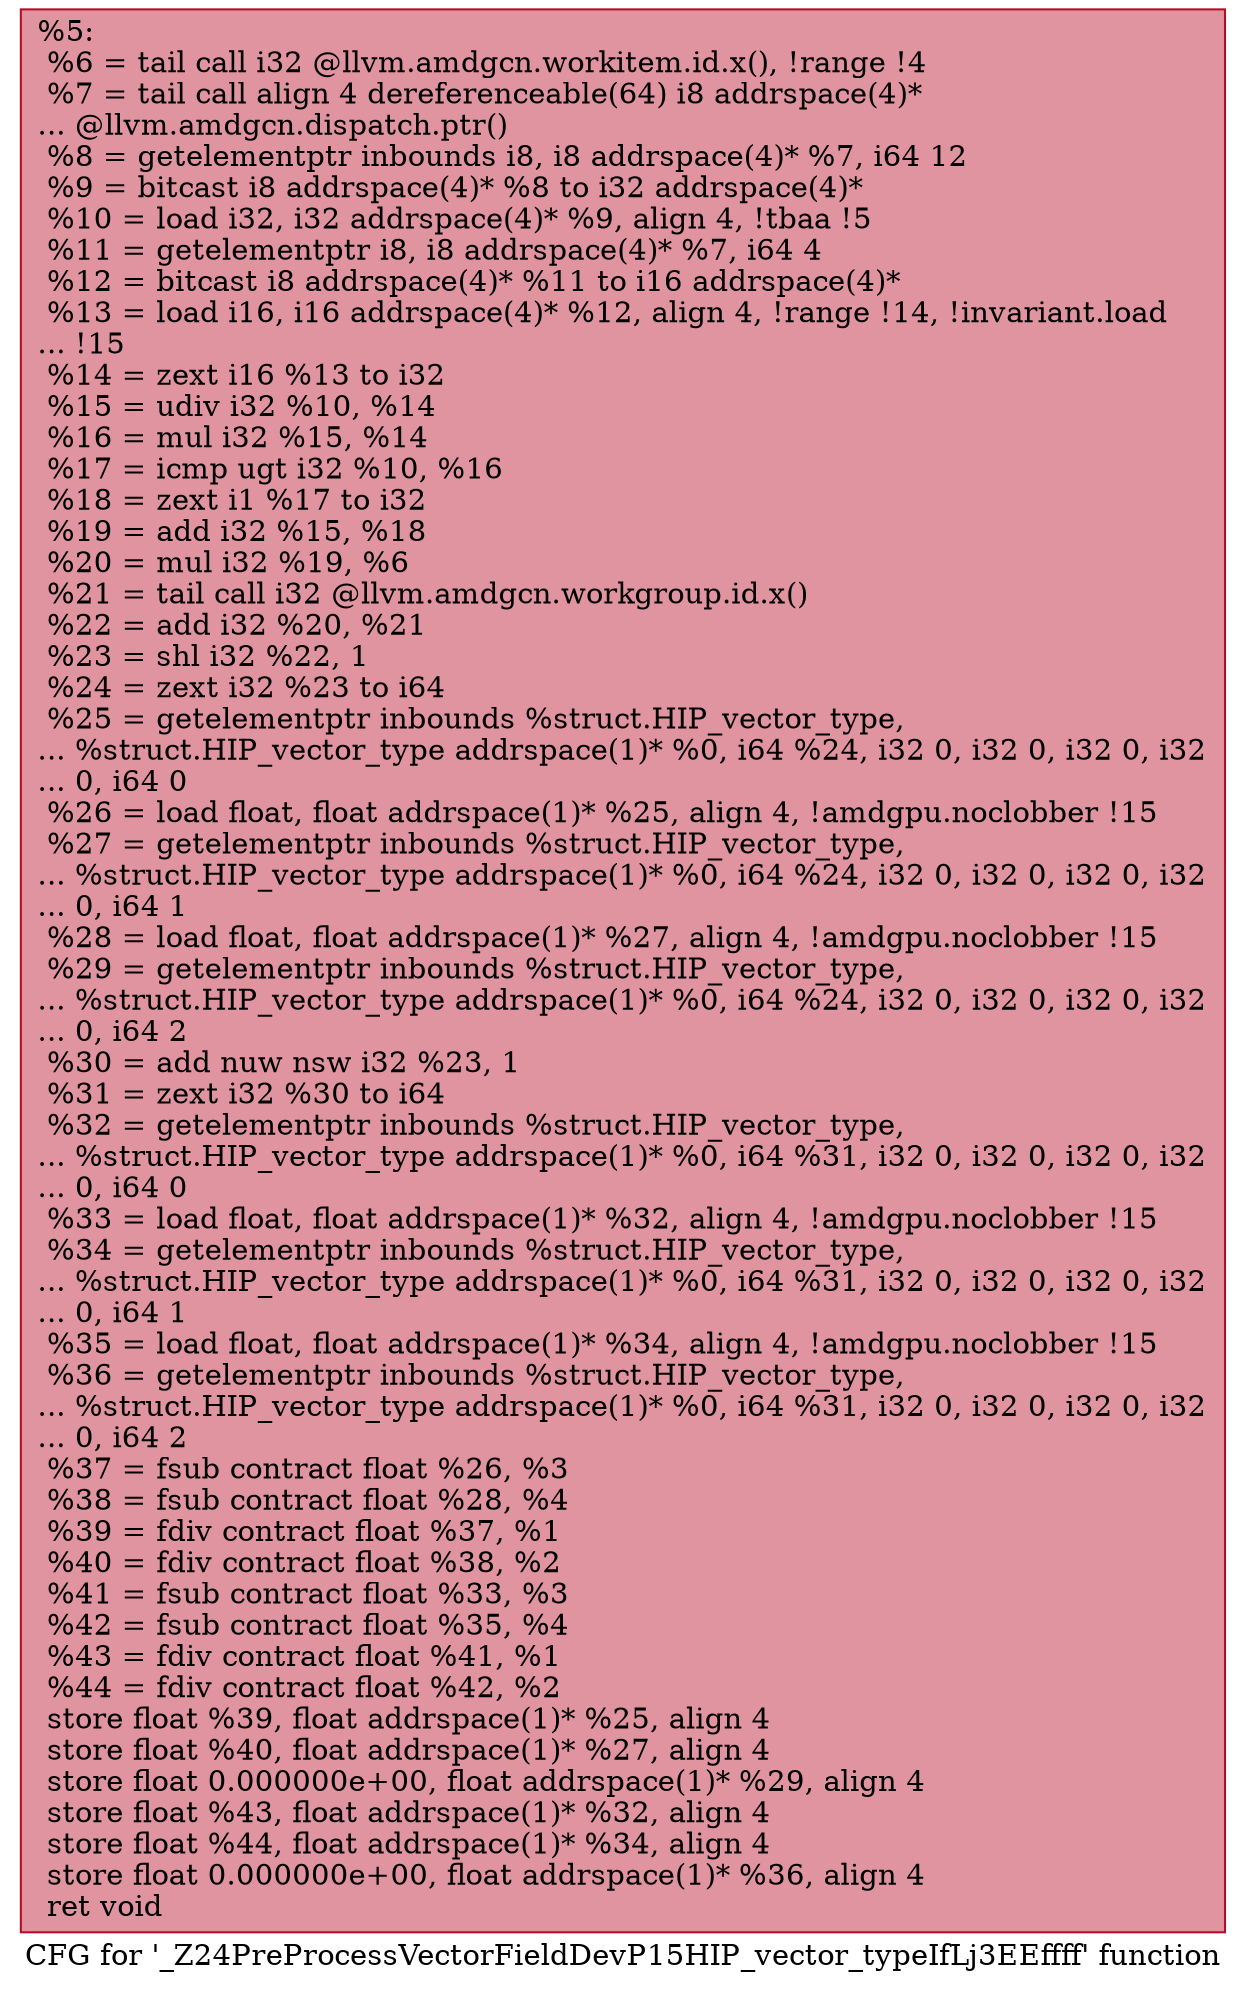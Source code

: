digraph "CFG for '_Z24PreProcessVectorFieldDevP15HIP_vector_typeIfLj3EEffff' function" {
	label="CFG for '_Z24PreProcessVectorFieldDevP15HIP_vector_typeIfLj3EEffff' function";

	Node0x47a2340 [shape=record,color="#b70d28ff", style=filled, fillcolor="#b70d2870",label="{%5:\l  %6 = tail call i32 @llvm.amdgcn.workitem.id.x(), !range !4\l  %7 = tail call align 4 dereferenceable(64) i8 addrspace(4)*\l... @llvm.amdgcn.dispatch.ptr()\l  %8 = getelementptr inbounds i8, i8 addrspace(4)* %7, i64 12\l  %9 = bitcast i8 addrspace(4)* %8 to i32 addrspace(4)*\l  %10 = load i32, i32 addrspace(4)* %9, align 4, !tbaa !5\l  %11 = getelementptr i8, i8 addrspace(4)* %7, i64 4\l  %12 = bitcast i8 addrspace(4)* %11 to i16 addrspace(4)*\l  %13 = load i16, i16 addrspace(4)* %12, align 4, !range !14, !invariant.load\l... !15\l  %14 = zext i16 %13 to i32\l  %15 = udiv i32 %10, %14\l  %16 = mul i32 %15, %14\l  %17 = icmp ugt i32 %10, %16\l  %18 = zext i1 %17 to i32\l  %19 = add i32 %15, %18\l  %20 = mul i32 %19, %6\l  %21 = tail call i32 @llvm.amdgcn.workgroup.id.x()\l  %22 = add i32 %20, %21\l  %23 = shl i32 %22, 1\l  %24 = zext i32 %23 to i64\l  %25 = getelementptr inbounds %struct.HIP_vector_type,\l... %struct.HIP_vector_type addrspace(1)* %0, i64 %24, i32 0, i32 0, i32 0, i32\l... 0, i64 0\l  %26 = load float, float addrspace(1)* %25, align 4, !amdgpu.noclobber !15\l  %27 = getelementptr inbounds %struct.HIP_vector_type,\l... %struct.HIP_vector_type addrspace(1)* %0, i64 %24, i32 0, i32 0, i32 0, i32\l... 0, i64 1\l  %28 = load float, float addrspace(1)* %27, align 4, !amdgpu.noclobber !15\l  %29 = getelementptr inbounds %struct.HIP_vector_type,\l... %struct.HIP_vector_type addrspace(1)* %0, i64 %24, i32 0, i32 0, i32 0, i32\l... 0, i64 2\l  %30 = add nuw nsw i32 %23, 1\l  %31 = zext i32 %30 to i64\l  %32 = getelementptr inbounds %struct.HIP_vector_type,\l... %struct.HIP_vector_type addrspace(1)* %0, i64 %31, i32 0, i32 0, i32 0, i32\l... 0, i64 0\l  %33 = load float, float addrspace(1)* %32, align 4, !amdgpu.noclobber !15\l  %34 = getelementptr inbounds %struct.HIP_vector_type,\l... %struct.HIP_vector_type addrspace(1)* %0, i64 %31, i32 0, i32 0, i32 0, i32\l... 0, i64 1\l  %35 = load float, float addrspace(1)* %34, align 4, !amdgpu.noclobber !15\l  %36 = getelementptr inbounds %struct.HIP_vector_type,\l... %struct.HIP_vector_type addrspace(1)* %0, i64 %31, i32 0, i32 0, i32 0, i32\l... 0, i64 2\l  %37 = fsub contract float %26, %3\l  %38 = fsub contract float %28, %4\l  %39 = fdiv contract float %37, %1\l  %40 = fdiv contract float %38, %2\l  %41 = fsub contract float %33, %3\l  %42 = fsub contract float %35, %4\l  %43 = fdiv contract float %41, %1\l  %44 = fdiv contract float %42, %2\l  store float %39, float addrspace(1)* %25, align 4\l  store float %40, float addrspace(1)* %27, align 4\l  store float 0.000000e+00, float addrspace(1)* %29, align 4\l  store float %43, float addrspace(1)* %32, align 4\l  store float %44, float addrspace(1)* %34, align 4\l  store float 0.000000e+00, float addrspace(1)* %36, align 4\l  ret void\l}"];
}
